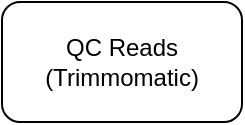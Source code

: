 <mxfile version="23.1.5" type="github">
  <diagram name="Page-1" id="32KlS0a9MHU7f0sSySpJ">
    <mxGraphModel dx="954" dy="563" grid="1" gridSize="10" guides="1" tooltips="1" connect="1" arrows="1" fold="1" page="1" pageScale="1" pageWidth="827" pageHeight="1169" math="0" shadow="0">
      <root>
        <mxCell id="0" />
        <mxCell id="1" parent="0" />
        <mxCell id="6SDKsTsUNLwxf9SL66wB-1" value="QC Reads&lt;br&gt;(Trimmomatic)" style="rounded=1;whiteSpace=wrap;html=1;" vertex="1" parent="1">
          <mxGeometry x="70" y="160" width="120" height="60" as="geometry" />
        </mxCell>
      </root>
    </mxGraphModel>
  </diagram>
</mxfile>
